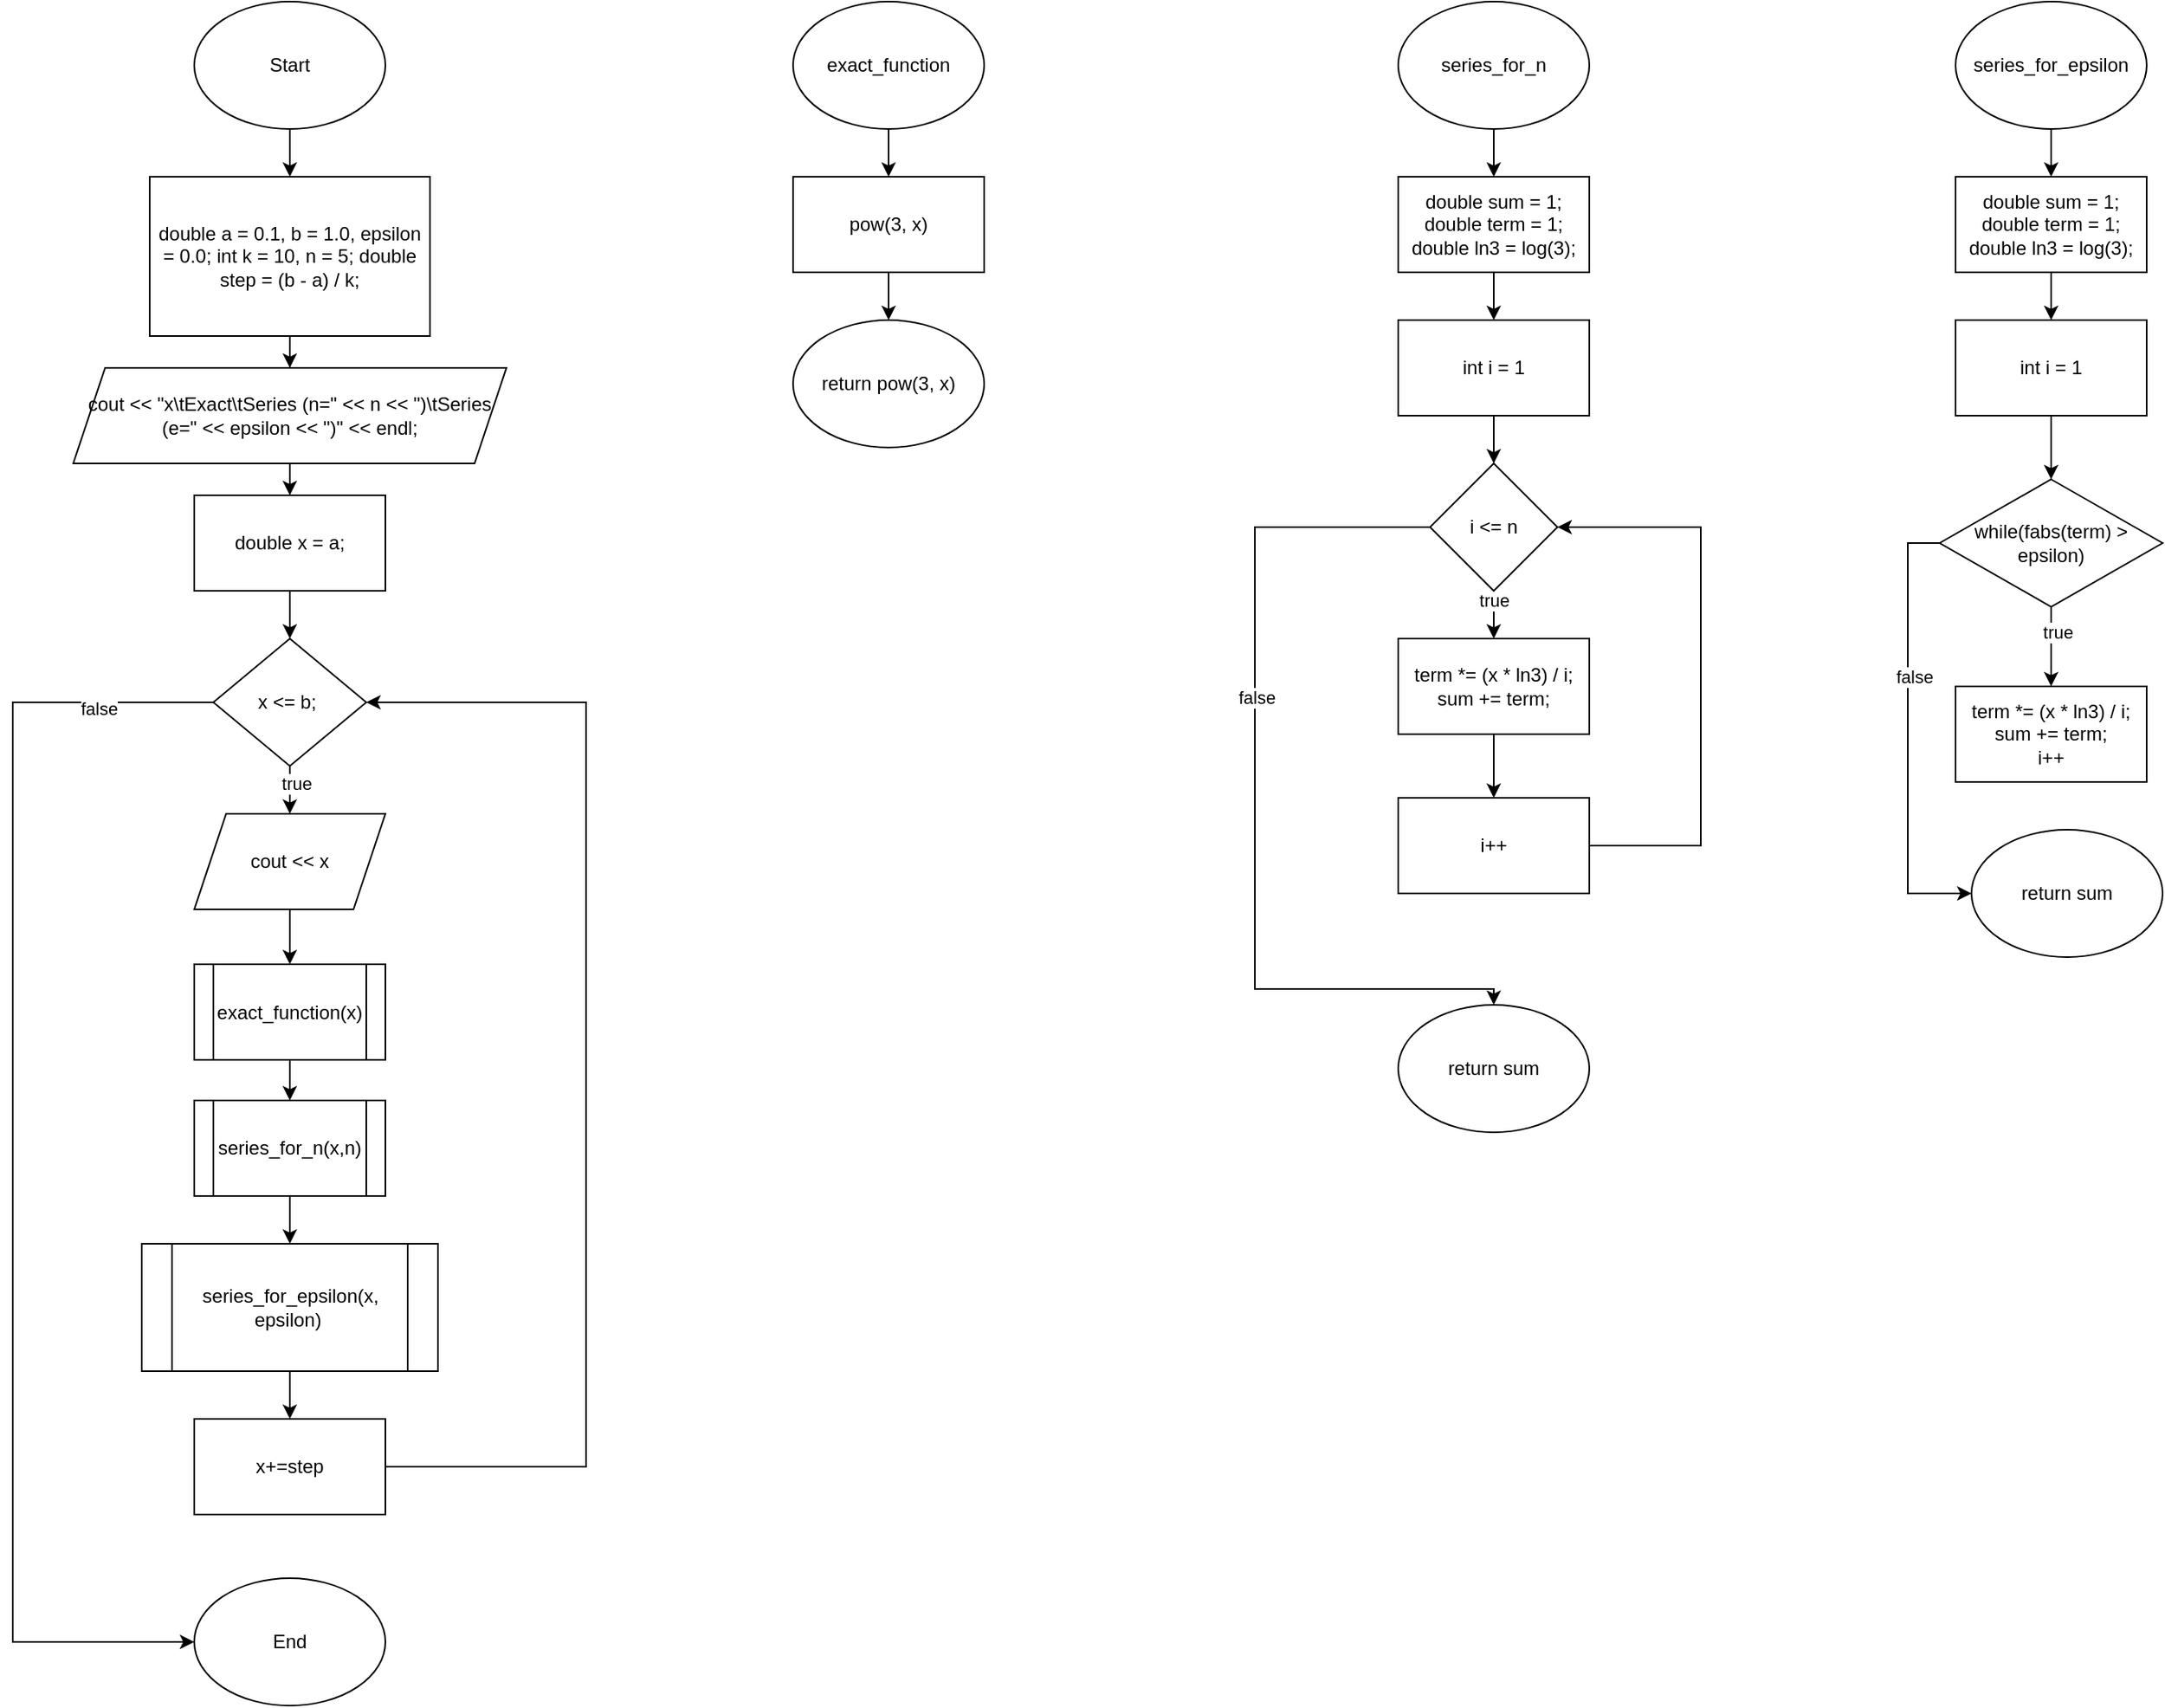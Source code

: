 <mxfile version="24.8.3">
  <diagram name="Page-1" id="MuHSLcD9OfsRbHiyvlul">
    <mxGraphModel dx="2034" dy="3520" grid="1" gridSize="10" guides="1" tooltips="1" connect="1" arrows="1" fold="1" page="1" pageScale="1" pageWidth="827" pageHeight="1169" math="0" shadow="0">
      <root>
        <mxCell id="0" />
        <mxCell id="1" parent="0" />
        <mxCell id="fQdDnlQP9JHUQO5paGz2-3" value="" style="edgeStyle=orthogonalEdgeStyle;rounded=0;orthogonalLoop=1;jettySize=auto;html=1;" edge="1" parent="1" source="fQdDnlQP9JHUQO5paGz2-1" target="fQdDnlQP9JHUQO5paGz2-2">
          <mxGeometry relative="1" as="geometry" />
        </mxCell>
        <mxCell id="fQdDnlQP9JHUQO5paGz2-1" value="Start" style="ellipse;whiteSpace=wrap;html=1;" vertex="1" parent="1">
          <mxGeometry x="354" y="-50" width="120" height="80" as="geometry" />
        </mxCell>
        <mxCell id="fQdDnlQP9JHUQO5paGz2-24" value="" style="edgeStyle=orthogonalEdgeStyle;rounded=0;orthogonalLoop=1;jettySize=auto;html=1;" edge="1" parent="1" source="fQdDnlQP9JHUQO5paGz2-2" target="fQdDnlQP9JHUQO5paGz2-23">
          <mxGeometry relative="1" as="geometry" />
        </mxCell>
        <mxCell id="fQdDnlQP9JHUQO5paGz2-2" value="double a = 0.1, b = 1.0, epsilon = 0.0; int k = 10, n = 5; double step = (b - a) / k;" style="whiteSpace=wrap;html=1;" vertex="1" parent="1">
          <mxGeometry x="326" y="60" width="176" height="100" as="geometry" />
        </mxCell>
        <mxCell id="fQdDnlQP9JHUQO5paGz2-7" value="" style="edgeStyle=orthogonalEdgeStyle;rounded=0;orthogonalLoop=1;jettySize=auto;html=1;" edge="1" parent="1" source="fQdDnlQP9JHUQO5paGz2-4" target="fQdDnlQP9JHUQO5paGz2-6">
          <mxGeometry relative="1" as="geometry" />
        </mxCell>
        <mxCell id="fQdDnlQP9JHUQO5paGz2-4" value="double x = a;" style="whiteSpace=wrap;html=1;" vertex="1" parent="1">
          <mxGeometry x="354" y="260" width="120" height="60" as="geometry" />
        </mxCell>
        <mxCell id="fQdDnlQP9JHUQO5paGz2-9" value="" style="edgeStyle=orthogonalEdgeStyle;rounded=0;orthogonalLoop=1;jettySize=auto;html=1;" edge="1" parent="1" source="fQdDnlQP9JHUQO5paGz2-6" target="fQdDnlQP9JHUQO5paGz2-8">
          <mxGeometry relative="1" as="geometry" />
        </mxCell>
        <mxCell id="fQdDnlQP9JHUQO5paGz2-19" value="true" style="edgeLabel;html=1;align=center;verticalAlign=middle;resizable=0;points=[];" vertex="1" connectable="0" parent="fQdDnlQP9JHUQO5paGz2-9">
          <mxGeometry x="0.24" y="4" relative="1" as="geometry">
            <mxPoint as="offset" />
          </mxGeometry>
        </mxCell>
        <mxCell id="fQdDnlQP9JHUQO5paGz2-20" style="edgeStyle=orthogonalEdgeStyle;rounded=0;orthogonalLoop=1;jettySize=auto;html=1;" edge="1" parent="1" source="fQdDnlQP9JHUQO5paGz2-6" target="fQdDnlQP9JHUQO5paGz2-21">
          <mxGeometry relative="1" as="geometry">
            <mxPoint x="260" y="1010" as="targetPoint" />
            <Array as="points">
              <mxPoint x="240" y="390" />
            </Array>
          </mxGeometry>
        </mxCell>
        <mxCell id="fQdDnlQP9JHUQO5paGz2-22" value="false" style="edgeLabel;html=1;align=center;verticalAlign=middle;resizable=0;points=[];" vertex="1" connectable="0" parent="fQdDnlQP9JHUQO5paGz2-20">
          <mxGeometry x="-0.826" y="4" relative="1" as="geometry">
            <mxPoint as="offset" />
          </mxGeometry>
        </mxCell>
        <mxCell id="fQdDnlQP9JHUQO5paGz2-6" value="x &amp;lt;= b;&amp;nbsp;" style="rhombus;whiteSpace=wrap;html=1;" vertex="1" parent="1">
          <mxGeometry x="366" y="350" width="96" height="80" as="geometry" />
        </mxCell>
        <mxCell id="fQdDnlQP9JHUQO5paGz2-11" value="" style="edgeStyle=orthogonalEdgeStyle;rounded=0;orthogonalLoop=1;jettySize=auto;html=1;" edge="1" parent="1" source="fQdDnlQP9JHUQO5paGz2-8" target="fQdDnlQP9JHUQO5paGz2-10">
          <mxGeometry relative="1" as="geometry" />
        </mxCell>
        <mxCell id="fQdDnlQP9JHUQO5paGz2-8" value="cout &amp;lt;&amp;lt; x" style="shape=parallelogram;perimeter=parallelogramPerimeter;whiteSpace=wrap;html=1;fixedSize=1;" vertex="1" parent="1">
          <mxGeometry x="354" y="460" width="120" height="60" as="geometry" />
        </mxCell>
        <mxCell id="fQdDnlQP9JHUQO5paGz2-13" value="" style="edgeStyle=orthogonalEdgeStyle;rounded=0;orthogonalLoop=1;jettySize=auto;html=1;" edge="1" parent="1" source="fQdDnlQP9JHUQO5paGz2-10" target="fQdDnlQP9JHUQO5paGz2-12">
          <mxGeometry relative="1" as="geometry" />
        </mxCell>
        <mxCell id="fQdDnlQP9JHUQO5paGz2-10" value="exact_function(x)" style="shape=process;whiteSpace=wrap;html=1;backgroundOutline=1;" vertex="1" parent="1">
          <mxGeometry x="354" y="554.5" width="120" height="60" as="geometry" />
        </mxCell>
        <mxCell id="fQdDnlQP9JHUQO5paGz2-15" value="" style="edgeStyle=orthogonalEdgeStyle;rounded=0;orthogonalLoop=1;jettySize=auto;html=1;" edge="1" parent="1" source="fQdDnlQP9JHUQO5paGz2-12" target="fQdDnlQP9JHUQO5paGz2-14">
          <mxGeometry relative="1" as="geometry" />
        </mxCell>
        <mxCell id="fQdDnlQP9JHUQO5paGz2-12" value="series_for_n(x,n)" style="shape=process;whiteSpace=wrap;html=1;backgroundOutline=1;" vertex="1" parent="1">
          <mxGeometry x="354" y="640" width="120" height="60" as="geometry" />
        </mxCell>
        <mxCell id="fQdDnlQP9JHUQO5paGz2-17" value="" style="edgeStyle=orthogonalEdgeStyle;rounded=0;orthogonalLoop=1;jettySize=auto;html=1;" edge="1" parent="1" source="fQdDnlQP9JHUQO5paGz2-14" target="fQdDnlQP9JHUQO5paGz2-16">
          <mxGeometry relative="1" as="geometry" />
        </mxCell>
        <mxCell id="fQdDnlQP9JHUQO5paGz2-14" value="series_for_epsilon(x, epsilon)&amp;nbsp;" style="shape=process;whiteSpace=wrap;html=1;backgroundOutline=1;" vertex="1" parent="1">
          <mxGeometry x="321" y="730" width="186" height="80" as="geometry" />
        </mxCell>
        <mxCell id="fQdDnlQP9JHUQO5paGz2-18" style="edgeStyle=orthogonalEdgeStyle;rounded=0;orthogonalLoop=1;jettySize=auto;html=1;entryX=1;entryY=0.5;entryDx=0;entryDy=0;" edge="1" parent="1" source="fQdDnlQP9JHUQO5paGz2-16" target="fQdDnlQP9JHUQO5paGz2-6">
          <mxGeometry relative="1" as="geometry">
            <Array as="points">
              <mxPoint x="600" y="870" />
              <mxPoint x="600" y="390" />
            </Array>
          </mxGeometry>
        </mxCell>
        <mxCell id="fQdDnlQP9JHUQO5paGz2-16" value="x+=step" style="whiteSpace=wrap;html=1;" vertex="1" parent="1">
          <mxGeometry x="354" y="840" width="120" height="60" as="geometry" />
        </mxCell>
        <mxCell id="fQdDnlQP9JHUQO5paGz2-21" value="End" style="ellipse;whiteSpace=wrap;html=1;" vertex="1" parent="1">
          <mxGeometry x="354" y="940" width="120" height="80" as="geometry" />
        </mxCell>
        <mxCell id="fQdDnlQP9JHUQO5paGz2-26" style="edgeStyle=orthogonalEdgeStyle;rounded=0;orthogonalLoop=1;jettySize=auto;html=1;entryX=0.5;entryY=0;entryDx=0;entryDy=0;" edge="1" parent="1" source="fQdDnlQP9JHUQO5paGz2-23" target="fQdDnlQP9JHUQO5paGz2-4">
          <mxGeometry relative="1" as="geometry" />
        </mxCell>
        <mxCell id="fQdDnlQP9JHUQO5paGz2-23" value="cout &amp;lt;&amp;lt; &quot;x\tExact\tSeries (n=&quot; &amp;lt;&amp;lt; n &amp;lt;&amp;lt; &quot;)\tSeries (e=&quot; &amp;lt;&amp;lt; epsilon &amp;lt;&amp;lt; &quot;)&quot; &amp;lt;&amp;lt; endl;" style="shape=parallelogram;perimeter=parallelogramPerimeter;whiteSpace=wrap;html=1;fixedSize=1;" vertex="1" parent="1">
          <mxGeometry x="278" y="180" width="272" height="60" as="geometry" />
        </mxCell>
        <mxCell id="fQdDnlQP9JHUQO5paGz2-32" value="" style="edgeStyle=orthogonalEdgeStyle;rounded=0;orthogonalLoop=1;jettySize=auto;html=1;" edge="1" parent="1" source="fQdDnlQP9JHUQO5paGz2-27" target="fQdDnlQP9JHUQO5paGz2-31">
          <mxGeometry relative="1" as="geometry" />
        </mxCell>
        <mxCell id="fQdDnlQP9JHUQO5paGz2-27" value="exact_function" style="ellipse;whiteSpace=wrap;html=1;" vertex="1" parent="1">
          <mxGeometry x="730" y="-50" width="120" height="80" as="geometry" />
        </mxCell>
        <mxCell id="fQdDnlQP9JHUQO5paGz2-36" value="" style="edgeStyle=orthogonalEdgeStyle;rounded=0;orthogonalLoop=1;jettySize=auto;html=1;" edge="1" parent="1" source="fQdDnlQP9JHUQO5paGz2-28" target="fQdDnlQP9JHUQO5paGz2-35">
          <mxGeometry relative="1" as="geometry" />
        </mxCell>
        <mxCell id="fQdDnlQP9JHUQO5paGz2-28" value="series_for_n" style="ellipse;whiteSpace=wrap;html=1;" vertex="1" parent="1">
          <mxGeometry x="1110" y="-50" width="120" height="80" as="geometry" />
        </mxCell>
        <mxCell id="fQdDnlQP9JHUQO5paGz2-34" value="" style="edgeStyle=orthogonalEdgeStyle;rounded=0;orthogonalLoop=1;jettySize=auto;html=1;" edge="1" parent="1" source="fQdDnlQP9JHUQO5paGz2-31" target="fQdDnlQP9JHUQO5paGz2-33">
          <mxGeometry relative="1" as="geometry" />
        </mxCell>
        <mxCell id="fQdDnlQP9JHUQO5paGz2-31" value="pow(3, x)" style="whiteSpace=wrap;html=1;" vertex="1" parent="1">
          <mxGeometry x="730" y="60" width="120" height="60" as="geometry" />
        </mxCell>
        <mxCell id="fQdDnlQP9JHUQO5paGz2-33" value="return pow(3, x)" style="ellipse;whiteSpace=wrap;html=1;" vertex="1" parent="1">
          <mxGeometry x="730" y="150" width="120" height="80" as="geometry" />
        </mxCell>
        <mxCell id="fQdDnlQP9JHUQO5paGz2-38" value="" style="edgeStyle=orthogonalEdgeStyle;rounded=0;orthogonalLoop=1;jettySize=auto;html=1;" edge="1" parent="1" source="fQdDnlQP9JHUQO5paGz2-35" target="fQdDnlQP9JHUQO5paGz2-37">
          <mxGeometry relative="1" as="geometry" />
        </mxCell>
        <mxCell id="fQdDnlQP9JHUQO5paGz2-35" value="double sum = 1;&lt;div&gt;double term = 1;&lt;/div&gt;&lt;div&gt;double ln3 = log(3);&lt;/div&gt;" style="whiteSpace=wrap;html=1;" vertex="1" parent="1">
          <mxGeometry x="1110" y="60" width="120" height="60" as="geometry" />
        </mxCell>
        <mxCell id="fQdDnlQP9JHUQO5paGz2-40" value="" style="edgeStyle=orthogonalEdgeStyle;rounded=0;orthogonalLoop=1;jettySize=auto;html=1;" edge="1" parent="1" source="fQdDnlQP9JHUQO5paGz2-37" target="fQdDnlQP9JHUQO5paGz2-39">
          <mxGeometry relative="1" as="geometry" />
        </mxCell>
        <mxCell id="fQdDnlQP9JHUQO5paGz2-37" value="int i = 1" style="whiteSpace=wrap;html=1;" vertex="1" parent="1">
          <mxGeometry x="1110" y="150" width="120" height="60" as="geometry" />
        </mxCell>
        <mxCell id="fQdDnlQP9JHUQO5paGz2-42" value="" style="edgeStyle=orthogonalEdgeStyle;rounded=0;orthogonalLoop=1;jettySize=auto;html=1;" edge="1" parent="1" source="fQdDnlQP9JHUQO5paGz2-39" target="fQdDnlQP9JHUQO5paGz2-41">
          <mxGeometry relative="1" as="geometry" />
        </mxCell>
        <mxCell id="fQdDnlQP9JHUQO5paGz2-46" value="true" style="edgeLabel;html=1;align=center;verticalAlign=middle;resizable=0;points=[];" vertex="1" connectable="0" parent="fQdDnlQP9JHUQO5paGz2-42">
          <mxGeometry x="-0.766" relative="1" as="geometry">
            <mxPoint as="offset" />
          </mxGeometry>
        </mxCell>
        <mxCell id="fQdDnlQP9JHUQO5paGz2-47" style="edgeStyle=orthogonalEdgeStyle;rounded=0;orthogonalLoop=1;jettySize=auto;html=1;entryX=0.5;entryY=0;entryDx=0;entryDy=0;" edge="1" parent="1" source="fQdDnlQP9JHUQO5paGz2-39" target="fQdDnlQP9JHUQO5paGz2-49">
          <mxGeometry relative="1" as="geometry">
            <mxPoint x="1060" y="620" as="targetPoint" />
            <Array as="points">
              <mxPoint x="1020" y="280" />
              <mxPoint x="1020" y="570" />
            </Array>
          </mxGeometry>
        </mxCell>
        <mxCell id="fQdDnlQP9JHUQO5paGz2-48" value="false" style="edgeLabel;html=1;align=center;verticalAlign=middle;resizable=0;points=[];" vertex="1" connectable="0" parent="fQdDnlQP9JHUQO5paGz2-47">
          <mxGeometry x="-0.227" y="1" relative="1" as="geometry">
            <mxPoint as="offset" />
          </mxGeometry>
        </mxCell>
        <mxCell id="fQdDnlQP9JHUQO5paGz2-39" value="i &amp;lt;= n" style="rhombus;whiteSpace=wrap;html=1;" vertex="1" parent="1">
          <mxGeometry x="1130" y="240" width="80" height="80" as="geometry" />
        </mxCell>
        <mxCell id="fQdDnlQP9JHUQO5paGz2-44" value="" style="edgeStyle=orthogonalEdgeStyle;rounded=0;orthogonalLoop=1;jettySize=auto;html=1;" edge="1" parent="1" source="fQdDnlQP9JHUQO5paGz2-41" target="fQdDnlQP9JHUQO5paGz2-43">
          <mxGeometry relative="1" as="geometry" />
        </mxCell>
        <mxCell id="fQdDnlQP9JHUQO5paGz2-41" value="term *= (x * ln3) / i;&lt;div&gt;sum += term;&lt;/div&gt;" style="whiteSpace=wrap;html=1;" vertex="1" parent="1">
          <mxGeometry x="1110" y="350" width="120" height="60" as="geometry" />
        </mxCell>
        <mxCell id="fQdDnlQP9JHUQO5paGz2-45" style="edgeStyle=orthogonalEdgeStyle;rounded=0;orthogonalLoop=1;jettySize=auto;html=1;entryX=1;entryY=0.5;entryDx=0;entryDy=0;" edge="1" parent="1" source="fQdDnlQP9JHUQO5paGz2-43" target="fQdDnlQP9JHUQO5paGz2-39">
          <mxGeometry relative="1" as="geometry">
            <Array as="points">
              <mxPoint x="1300" y="480" />
              <mxPoint x="1300" y="280" />
            </Array>
          </mxGeometry>
        </mxCell>
        <mxCell id="fQdDnlQP9JHUQO5paGz2-43" value="i++" style="whiteSpace=wrap;html=1;" vertex="1" parent="1">
          <mxGeometry x="1110" y="450" width="120" height="60" as="geometry" />
        </mxCell>
        <mxCell id="fQdDnlQP9JHUQO5paGz2-49" value="return sum" style="ellipse;whiteSpace=wrap;html=1;" vertex="1" parent="1">
          <mxGeometry x="1110" y="580" width="120" height="80" as="geometry" />
        </mxCell>
        <mxCell id="fQdDnlQP9JHUQO5paGz2-52" value="" style="edgeStyle=orthogonalEdgeStyle;rounded=0;orthogonalLoop=1;jettySize=auto;html=1;" edge="1" parent="1" source="fQdDnlQP9JHUQO5paGz2-50" target="fQdDnlQP9JHUQO5paGz2-51">
          <mxGeometry relative="1" as="geometry" />
        </mxCell>
        <mxCell id="fQdDnlQP9JHUQO5paGz2-50" value="series_for_epsilon" style="ellipse;whiteSpace=wrap;html=1;" vertex="1" parent="1">
          <mxGeometry x="1460" y="-50" width="120" height="80" as="geometry" />
        </mxCell>
        <mxCell id="fQdDnlQP9JHUQO5paGz2-54" value="" style="edgeStyle=orthogonalEdgeStyle;rounded=0;orthogonalLoop=1;jettySize=auto;html=1;" edge="1" parent="1" source="fQdDnlQP9JHUQO5paGz2-51" target="fQdDnlQP9JHUQO5paGz2-53">
          <mxGeometry relative="1" as="geometry" />
        </mxCell>
        <mxCell id="fQdDnlQP9JHUQO5paGz2-51" value="double sum = 1;&lt;div&gt;double term = 1;&lt;/div&gt;&lt;div&gt;double ln3 = log(3);&lt;/div&gt;" style="whiteSpace=wrap;html=1;" vertex="1" parent="1">
          <mxGeometry x="1460" y="60" width="120" height="60" as="geometry" />
        </mxCell>
        <mxCell id="fQdDnlQP9JHUQO5paGz2-56" value="" style="edgeStyle=orthogonalEdgeStyle;rounded=0;orthogonalLoop=1;jettySize=auto;html=1;" edge="1" parent="1" source="fQdDnlQP9JHUQO5paGz2-53" target="fQdDnlQP9JHUQO5paGz2-55">
          <mxGeometry relative="1" as="geometry" />
        </mxCell>
        <mxCell id="fQdDnlQP9JHUQO5paGz2-53" value="int i = 1" style="whiteSpace=wrap;html=1;" vertex="1" parent="1">
          <mxGeometry x="1460" y="150" width="120" height="60" as="geometry" />
        </mxCell>
        <mxCell id="fQdDnlQP9JHUQO5paGz2-60" value="" style="edgeStyle=orthogonalEdgeStyle;rounded=0;orthogonalLoop=1;jettySize=auto;html=1;" edge="1" parent="1" source="fQdDnlQP9JHUQO5paGz2-55" target="fQdDnlQP9JHUQO5paGz2-59">
          <mxGeometry relative="1" as="geometry" />
        </mxCell>
        <mxCell id="fQdDnlQP9JHUQO5paGz2-61" value="true" style="edgeLabel;html=1;align=center;verticalAlign=middle;resizable=0;points=[];" vertex="1" connectable="0" parent="fQdDnlQP9JHUQO5paGz2-60">
          <mxGeometry x="-0.36" y="4" relative="1" as="geometry">
            <mxPoint as="offset" />
          </mxGeometry>
        </mxCell>
        <mxCell id="fQdDnlQP9JHUQO5paGz2-64" style="edgeStyle=orthogonalEdgeStyle;rounded=0;orthogonalLoop=1;jettySize=auto;html=1;entryX=0;entryY=0.5;entryDx=0;entryDy=0;" edge="1" parent="1" source="fQdDnlQP9JHUQO5paGz2-55" target="fQdDnlQP9JHUQO5paGz2-63">
          <mxGeometry relative="1" as="geometry">
            <Array as="points">
              <mxPoint x="1430" y="290" />
              <mxPoint x="1430" y="510" />
            </Array>
          </mxGeometry>
        </mxCell>
        <mxCell id="fQdDnlQP9JHUQO5paGz2-65" value="false" style="edgeLabel;html=1;align=center;verticalAlign=middle;resizable=0;points=[];" vertex="1" connectable="0" parent="fQdDnlQP9JHUQO5paGz2-64">
          <mxGeometry x="-0.257" y="4" relative="1" as="geometry">
            <mxPoint as="offset" />
          </mxGeometry>
        </mxCell>
        <mxCell id="fQdDnlQP9JHUQO5paGz2-55" value="while(fabs(term) &amp;gt; epsilon)" style="rhombus;whiteSpace=wrap;html=1;" vertex="1" parent="1">
          <mxGeometry x="1450" y="250" width="140" height="80" as="geometry" />
        </mxCell>
        <mxCell id="fQdDnlQP9JHUQO5paGz2-59" value="term *= (x * ln3) / i;&lt;div&gt;sum += term;&lt;/div&gt;&lt;div&gt;i++&lt;/div&gt;" style="whiteSpace=wrap;html=1;" vertex="1" parent="1">
          <mxGeometry x="1460" y="380" width="120" height="60" as="geometry" />
        </mxCell>
        <mxCell id="fQdDnlQP9JHUQO5paGz2-63" value="return sum" style="ellipse;whiteSpace=wrap;html=1;" vertex="1" parent="1">
          <mxGeometry x="1470" y="470" width="120" height="80" as="geometry" />
        </mxCell>
      </root>
    </mxGraphModel>
  </diagram>
</mxfile>
